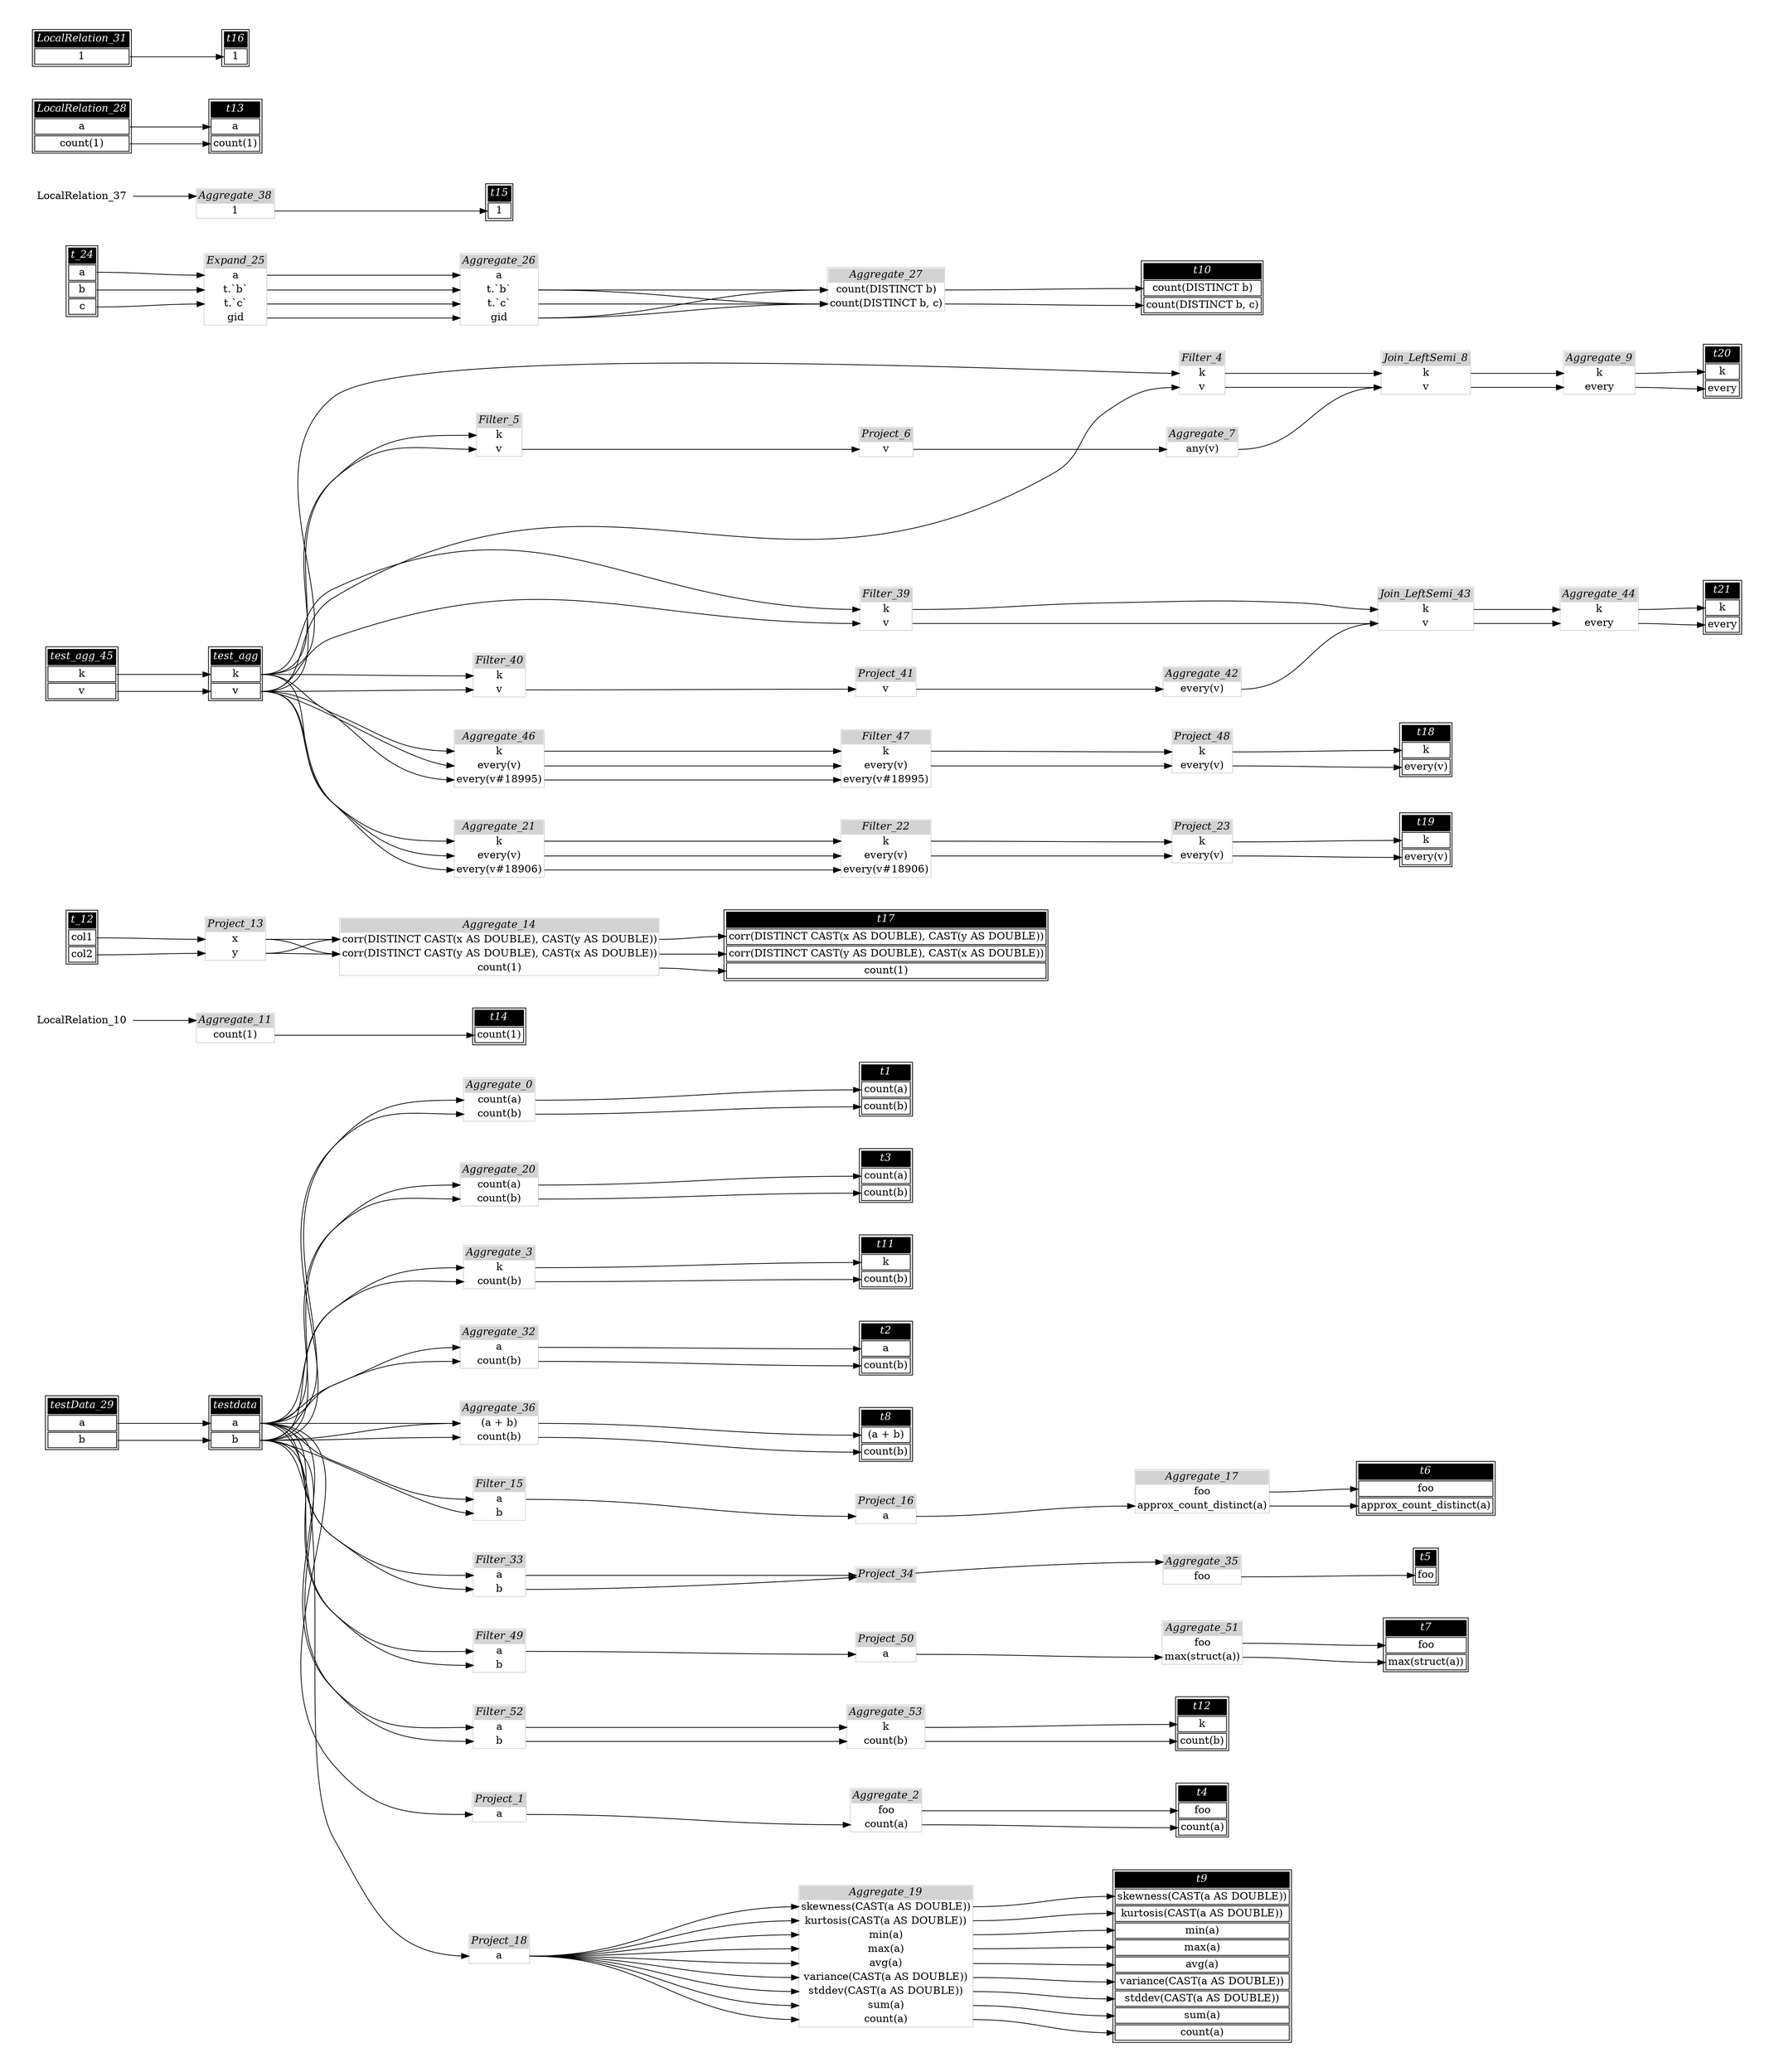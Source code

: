 // Automatically generated by SQLFlowTestSuite


digraph {
  graph [pad="0.5" nodesep="0.5" ranksep="1" fontname="Helvetica" rankdir=LR];
  node [shape=plaintext]

  
"Aggregate_0" [label=<
<table color="lightgray" border="1" cellborder="0" cellspacing="0">
  <tr><td bgcolor="lightgray" port="nodeName"><i>Aggregate_0</i></td></tr>
  <tr><td port="0">count(a)</td></tr>
<tr><td port="1">count(b)</td></tr>
</table>>];
       

"Aggregate_11" [label=<
<table color="lightgray" border="1" cellborder="0" cellspacing="0">
  <tr><td bgcolor="lightgray" port="nodeName"><i>Aggregate_11</i></td></tr>
  <tr><td port="0">count(1)</td></tr>
</table>>];
       

"Aggregate_14" [label=<
<table color="lightgray" border="1" cellborder="0" cellspacing="0">
  <tr><td bgcolor="lightgray" port="nodeName"><i>Aggregate_14</i></td></tr>
  <tr><td port="0">corr(DISTINCT CAST(x AS DOUBLE), CAST(y AS DOUBLE))</td></tr>
<tr><td port="1">corr(DISTINCT CAST(y AS DOUBLE), CAST(x AS DOUBLE))</td></tr>
<tr><td port="2">count(1)</td></tr>
</table>>];
       

"Aggregate_17" [label=<
<table color="lightgray" border="1" cellborder="0" cellspacing="0">
  <tr><td bgcolor="lightgray" port="nodeName"><i>Aggregate_17</i></td></tr>
  <tr><td port="0">foo</td></tr>
<tr><td port="1">approx_count_distinct(a)</td></tr>
</table>>];
       

"Aggregate_19" [label=<
<table color="lightgray" border="1" cellborder="0" cellspacing="0">
  <tr><td bgcolor="lightgray" port="nodeName"><i>Aggregate_19</i></td></tr>
  <tr><td port="0">skewness(CAST(a AS DOUBLE))</td></tr>
<tr><td port="1">kurtosis(CAST(a AS DOUBLE))</td></tr>
<tr><td port="2">min(a)</td></tr>
<tr><td port="3">max(a)</td></tr>
<tr><td port="4">avg(a)</td></tr>
<tr><td port="5">variance(CAST(a AS DOUBLE))</td></tr>
<tr><td port="6">stddev(CAST(a AS DOUBLE))</td></tr>
<tr><td port="7">sum(a)</td></tr>
<tr><td port="8">count(a)</td></tr>
</table>>];
       

"Aggregate_2" [label=<
<table color="lightgray" border="1" cellborder="0" cellspacing="0">
  <tr><td bgcolor="lightgray" port="nodeName"><i>Aggregate_2</i></td></tr>
  <tr><td port="0">foo</td></tr>
<tr><td port="1">count(a)</td></tr>
</table>>];
       

"Aggregate_20" [label=<
<table color="lightgray" border="1" cellborder="0" cellspacing="0">
  <tr><td bgcolor="lightgray" port="nodeName"><i>Aggregate_20</i></td></tr>
  <tr><td port="0">count(a)</td></tr>
<tr><td port="1">count(b)</td></tr>
</table>>];
       

"Aggregate_21" [label=<
<table color="lightgray" border="1" cellborder="0" cellspacing="0">
  <tr><td bgcolor="lightgray" port="nodeName"><i>Aggregate_21</i></td></tr>
  <tr><td port="0">k</td></tr>
<tr><td port="1">every(v)</td></tr>
<tr><td port="2">every(v#18906)</td></tr>
</table>>];
       

"Aggregate_26" [label=<
<table color="lightgray" border="1" cellborder="0" cellspacing="0">
  <tr><td bgcolor="lightgray" port="nodeName"><i>Aggregate_26</i></td></tr>
  <tr><td port="0">a</td></tr>
<tr><td port="1">t.`b`</td></tr>
<tr><td port="2">t.`c`</td></tr>
<tr><td port="3">gid</td></tr>
</table>>];
       

"Aggregate_27" [label=<
<table color="lightgray" border="1" cellborder="0" cellspacing="0">
  <tr><td bgcolor="lightgray" port="nodeName"><i>Aggregate_27</i></td></tr>
  <tr><td port="0">count(DISTINCT b)</td></tr>
<tr><td port="1">count(DISTINCT b, c)</td></tr>
</table>>];
       

"Aggregate_3" [label=<
<table color="lightgray" border="1" cellborder="0" cellspacing="0">
  <tr><td bgcolor="lightgray" port="nodeName"><i>Aggregate_3</i></td></tr>
  <tr><td port="0">k</td></tr>
<tr><td port="1">count(b)</td></tr>
</table>>];
       

"Aggregate_32" [label=<
<table color="lightgray" border="1" cellborder="0" cellspacing="0">
  <tr><td bgcolor="lightgray" port="nodeName"><i>Aggregate_32</i></td></tr>
  <tr><td port="0">a</td></tr>
<tr><td port="1">count(b)</td></tr>
</table>>];
       

"Aggregate_35" [label=<
<table color="lightgray" border="1" cellborder="0" cellspacing="0">
  <tr><td bgcolor="lightgray" port="nodeName"><i>Aggregate_35</i></td></tr>
  <tr><td port="0">foo</td></tr>
</table>>];
       

"Aggregate_36" [label=<
<table color="lightgray" border="1" cellborder="0" cellspacing="0">
  <tr><td bgcolor="lightgray" port="nodeName"><i>Aggregate_36</i></td></tr>
  <tr><td port="0">(a + b)</td></tr>
<tr><td port="1">count(b)</td></tr>
</table>>];
       

"Aggregate_38" [label=<
<table color="lightgray" border="1" cellborder="0" cellspacing="0">
  <tr><td bgcolor="lightgray" port="nodeName"><i>Aggregate_38</i></td></tr>
  <tr><td port="0">1</td></tr>
</table>>];
       

"Aggregate_42" [label=<
<table color="lightgray" border="1" cellborder="0" cellspacing="0">
  <tr><td bgcolor="lightgray" port="nodeName"><i>Aggregate_42</i></td></tr>
  <tr><td port="0">every(v)</td></tr>
</table>>];
       

"Aggregate_44" [label=<
<table color="lightgray" border="1" cellborder="0" cellspacing="0">
  <tr><td bgcolor="lightgray" port="nodeName"><i>Aggregate_44</i></td></tr>
  <tr><td port="0">k</td></tr>
<tr><td port="1">every</td></tr>
</table>>];
       

"Aggregate_46" [label=<
<table color="lightgray" border="1" cellborder="0" cellspacing="0">
  <tr><td bgcolor="lightgray" port="nodeName"><i>Aggregate_46</i></td></tr>
  <tr><td port="0">k</td></tr>
<tr><td port="1">every(v)</td></tr>
<tr><td port="2">every(v#18995)</td></tr>
</table>>];
       

"Aggregate_51" [label=<
<table color="lightgray" border="1" cellborder="0" cellspacing="0">
  <tr><td bgcolor="lightgray" port="nodeName"><i>Aggregate_51</i></td></tr>
  <tr><td port="0">foo</td></tr>
<tr><td port="1">max(struct(a))</td></tr>
</table>>];
       

"Aggregate_53" [label=<
<table color="lightgray" border="1" cellborder="0" cellspacing="0">
  <tr><td bgcolor="lightgray" port="nodeName"><i>Aggregate_53</i></td></tr>
  <tr><td port="0">k</td></tr>
<tr><td port="1">count(b)</td></tr>
</table>>];
       

"Aggregate_7" [label=<
<table color="lightgray" border="1" cellborder="0" cellspacing="0">
  <tr><td bgcolor="lightgray" port="nodeName"><i>Aggregate_7</i></td></tr>
  <tr><td port="0">any(v)</td></tr>
</table>>];
       

"Aggregate_9" [label=<
<table color="lightgray" border="1" cellborder="0" cellspacing="0">
  <tr><td bgcolor="lightgray" port="nodeName"><i>Aggregate_9</i></td></tr>
  <tr><td port="0">k</td></tr>
<tr><td port="1">every</td></tr>
</table>>];
       

"Expand_25" [label=<
<table color="lightgray" border="1" cellborder="0" cellspacing="0">
  <tr><td bgcolor="lightgray" port="nodeName"><i>Expand_25</i></td></tr>
  <tr><td port="0">a</td></tr>
<tr><td port="1">t.`b`</td></tr>
<tr><td port="2">t.`c`</td></tr>
<tr><td port="3">gid</td></tr>
</table>>];
       

"Filter_15" [label=<
<table color="lightgray" border="1" cellborder="0" cellspacing="0">
  <tr><td bgcolor="lightgray" port="nodeName"><i>Filter_15</i></td></tr>
  <tr><td port="0">a</td></tr>
<tr><td port="1">b</td></tr>
</table>>];
       

"Filter_22" [label=<
<table color="lightgray" border="1" cellborder="0" cellspacing="0">
  <tr><td bgcolor="lightgray" port="nodeName"><i>Filter_22</i></td></tr>
  <tr><td port="0">k</td></tr>
<tr><td port="1">every(v)</td></tr>
<tr><td port="2">every(v#18906)</td></tr>
</table>>];
       

"Filter_33" [label=<
<table color="lightgray" border="1" cellborder="0" cellspacing="0">
  <tr><td bgcolor="lightgray" port="nodeName"><i>Filter_33</i></td></tr>
  <tr><td port="0">a</td></tr>
<tr><td port="1">b</td></tr>
</table>>];
       

"Filter_39" [label=<
<table color="lightgray" border="1" cellborder="0" cellspacing="0">
  <tr><td bgcolor="lightgray" port="nodeName"><i>Filter_39</i></td></tr>
  <tr><td port="0">k</td></tr>
<tr><td port="1">v</td></tr>
</table>>];
       

"Filter_4" [label=<
<table color="lightgray" border="1" cellborder="0" cellspacing="0">
  <tr><td bgcolor="lightgray" port="nodeName"><i>Filter_4</i></td></tr>
  <tr><td port="0">k</td></tr>
<tr><td port="1">v</td></tr>
</table>>];
       

"Filter_40" [label=<
<table color="lightgray" border="1" cellborder="0" cellspacing="0">
  <tr><td bgcolor="lightgray" port="nodeName"><i>Filter_40</i></td></tr>
  <tr><td port="0">k</td></tr>
<tr><td port="1">v</td></tr>
</table>>];
       

"Filter_47" [label=<
<table color="lightgray" border="1" cellborder="0" cellspacing="0">
  <tr><td bgcolor="lightgray" port="nodeName"><i>Filter_47</i></td></tr>
  <tr><td port="0">k</td></tr>
<tr><td port="1">every(v)</td></tr>
<tr><td port="2">every(v#18995)</td></tr>
</table>>];
       

"Filter_49" [label=<
<table color="lightgray" border="1" cellborder="0" cellspacing="0">
  <tr><td bgcolor="lightgray" port="nodeName"><i>Filter_49</i></td></tr>
  <tr><td port="0">a</td></tr>
<tr><td port="1">b</td></tr>
</table>>];
       

"Filter_5" [label=<
<table color="lightgray" border="1" cellborder="0" cellspacing="0">
  <tr><td bgcolor="lightgray" port="nodeName"><i>Filter_5</i></td></tr>
  <tr><td port="0">k</td></tr>
<tr><td port="1">v</td></tr>
</table>>];
       

"Filter_52" [label=<
<table color="lightgray" border="1" cellborder="0" cellspacing="0">
  <tr><td bgcolor="lightgray" port="nodeName"><i>Filter_52</i></td></tr>
  <tr><td port="0">a</td></tr>
<tr><td port="1">b</td></tr>
</table>>];
       

"Join_LeftSemi_43" [label=<
<table color="lightgray" border="1" cellborder="0" cellspacing="0">
  <tr><td bgcolor="lightgray" port="nodeName"><i>Join_LeftSemi_43</i></td></tr>
  <tr><td port="0">k</td></tr>
<tr><td port="1">v</td></tr>
</table>>];
       

"Join_LeftSemi_8" [label=<
<table color="lightgray" border="1" cellborder="0" cellspacing="0">
  <tr><td bgcolor="lightgray" port="nodeName"><i>Join_LeftSemi_8</i></td></tr>
  <tr><td port="0">k</td></tr>
<tr><td port="1">v</td></tr>
</table>>];
       

"LocalRelation_28" [color="black" label=<
<table>
  <tr><td bgcolor="black" port="nodeName"><i><font color="white">LocalRelation_28</font></i></td></tr>
  <tr><td port="0">a</td></tr>
<tr><td port="1">count(1)</td></tr>
</table>>];
       

"LocalRelation_31" [color="black" label=<
<table>
  <tr><td bgcolor="black" port="nodeName"><i><font color="white">LocalRelation_31</font></i></td></tr>
  <tr><td port="0">1</td></tr>
</table>>];
       

"Project_1" [label=<
<table color="lightgray" border="1" cellborder="0" cellspacing="0">
  <tr><td bgcolor="lightgray" port="nodeName"><i>Project_1</i></td></tr>
  <tr><td port="0">a</td></tr>
</table>>];
       

"Project_13" [label=<
<table color="lightgray" border="1" cellborder="0" cellspacing="0">
  <tr><td bgcolor="lightgray" port="nodeName"><i>Project_13</i></td></tr>
  <tr><td port="0">x</td></tr>
<tr><td port="1">y</td></tr>
</table>>];
       

"Project_16" [label=<
<table color="lightgray" border="1" cellborder="0" cellspacing="0">
  <tr><td bgcolor="lightgray" port="nodeName"><i>Project_16</i></td></tr>
  <tr><td port="0">a</td></tr>
</table>>];
       

"Project_18" [label=<
<table color="lightgray" border="1" cellborder="0" cellspacing="0">
  <tr><td bgcolor="lightgray" port="nodeName"><i>Project_18</i></td></tr>
  <tr><td port="0">a</td></tr>
</table>>];
       

"Project_23" [label=<
<table color="lightgray" border="1" cellborder="0" cellspacing="0">
  <tr><td bgcolor="lightgray" port="nodeName"><i>Project_23</i></td></tr>
  <tr><td port="0">k</td></tr>
<tr><td port="1">every(v)</td></tr>
</table>>];
       

"Project_34" [label=<
<table color="lightgray" border="1" cellborder="0" cellspacing="0">
  <tr><td bgcolor="lightgray" port="nodeName"><i>Project_34</i></td></tr>
  
</table>>];
       

"Project_41" [label=<
<table color="lightgray" border="1" cellborder="0" cellspacing="0">
  <tr><td bgcolor="lightgray" port="nodeName"><i>Project_41</i></td></tr>
  <tr><td port="0">v</td></tr>
</table>>];
       

"Project_48" [label=<
<table color="lightgray" border="1" cellborder="0" cellspacing="0">
  <tr><td bgcolor="lightgray" port="nodeName"><i>Project_48</i></td></tr>
  <tr><td port="0">k</td></tr>
<tr><td port="1">every(v)</td></tr>
</table>>];
       

"Project_50" [label=<
<table color="lightgray" border="1" cellborder="0" cellspacing="0">
  <tr><td bgcolor="lightgray" port="nodeName"><i>Project_50</i></td></tr>
  <tr><td port="0">a</td></tr>
</table>>];
       

"Project_6" [label=<
<table color="lightgray" border="1" cellborder="0" cellspacing="0">
  <tr><td bgcolor="lightgray" port="nodeName"><i>Project_6</i></td></tr>
  <tr><td port="0">v</td></tr>
</table>>];
       

"t1" [color="black" label=<
<table>
  <tr><td bgcolor="black" port="nodeName"><i><font color="white">t1</font></i></td></tr>
  <tr><td port="0">count(a)</td></tr>
<tr><td port="1">count(b)</td></tr>
</table>>];
       

"t10" [color="black" label=<
<table>
  <tr><td bgcolor="black" port="nodeName"><i><font color="white">t10</font></i></td></tr>
  <tr><td port="0">count(DISTINCT b)</td></tr>
<tr><td port="1">count(DISTINCT b, c)</td></tr>
</table>>];
       

"t11" [color="black" label=<
<table>
  <tr><td bgcolor="black" port="nodeName"><i><font color="white">t11</font></i></td></tr>
  <tr><td port="0">k</td></tr>
<tr><td port="1">count(b)</td></tr>
</table>>];
       

"t12" [color="black" label=<
<table>
  <tr><td bgcolor="black" port="nodeName"><i><font color="white">t12</font></i></td></tr>
  <tr><td port="0">k</td></tr>
<tr><td port="1">count(b)</td></tr>
</table>>];
       

"t13" [color="black" label=<
<table>
  <tr><td bgcolor="black" port="nodeName"><i><font color="white">t13</font></i></td></tr>
  <tr><td port="0">a</td></tr>
<tr><td port="1">count(1)</td></tr>
</table>>];
       

"t14" [color="black" label=<
<table>
  <tr><td bgcolor="black" port="nodeName"><i><font color="white">t14</font></i></td></tr>
  <tr><td port="0">count(1)</td></tr>
</table>>];
       

"t15" [color="black" label=<
<table>
  <tr><td bgcolor="black" port="nodeName"><i><font color="white">t15</font></i></td></tr>
  <tr><td port="0">1</td></tr>
</table>>];
       

"t16" [color="black" label=<
<table>
  <tr><td bgcolor="black" port="nodeName"><i><font color="white">t16</font></i></td></tr>
  <tr><td port="0">1</td></tr>
</table>>];
       

"t17" [color="black" label=<
<table>
  <tr><td bgcolor="black" port="nodeName"><i><font color="white">t17</font></i></td></tr>
  <tr><td port="0">corr(DISTINCT CAST(x AS DOUBLE), CAST(y AS DOUBLE))</td></tr>
<tr><td port="1">corr(DISTINCT CAST(y AS DOUBLE), CAST(x AS DOUBLE))</td></tr>
<tr><td port="2">count(1)</td></tr>
</table>>];
       

"t18" [color="black" label=<
<table>
  <tr><td bgcolor="black" port="nodeName"><i><font color="white">t18</font></i></td></tr>
  <tr><td port="0">k</td></tr>
<tr><td port="1">every(v)</td></tr>
</table>>];
       

"t19" [color="black" label=<
<table>
  <tr><td bgcolor="black" port="nodeName"><i><font color="white">t19</font></i></td></tr>
  <tr><td port="0">k</td></tr>
<tr><td port="1">every(v)</td></tr>
</table>>];
       

"t2" [color="black" label=<
<table>
  <tr><td bgcolor="black" port="nodeName"><i><font color="white">t2</font></i></td></tr>
  <tr><td port="0">a</td></tr>
<tr><td port="1">count(b)</td></tr>
</table>>];
       

"t20" [color="black" label=<
<table>
  <tr><td bgcolor="black" port="nodeName"><i><font color="white">t20</font></i></td></tr>
  <tr><td port="0">k</td></tr>
<tr><td port="1">every</td></tr>
</table>>];
       

"t21" [color="black" label=<
<table>
  <tr><td bgcolor="black" port="nodeName"><i><font color="white">t21</font></i></td></tr>
  <tr><td port="0">k</td></tr>
<tr><td port="1">every</td></tr>
</table>>];
       

"t3" [color="black" label=<
<table>
  <tr><td bgcolor="black" port="nodeName"><i><font color="white">t3</font></i></td></tr>
  <tr><td port="0">count(a)</td></tr>
<tr><td port="1">count(b)</td></tr>
</table>>];
       

"t4" [color="black" label=<
<table>
  <tr><td bgcolor="black" port="nodeName"><i><font color="white">t4</font></i></td></tr>
  <tr><td port="0">foo</td></tr>
<tr><td port="1">count(a)</td></tr>
</table>>];
       

"t5" [color="black" label=<
<table>
  <tr><td bgcolor="black" port="nodeName"><i><font color="white">t5</font></i></td></tr>
  <tr><td port="0">foo</td></tr>
</table>>];
       

"t6" [color="black" label=<
<table>
  <tr><td bgcolor="black" port="nodeName"><i><font color="white">t6</font></i></td></tr>
  <tr><td port="0">foo</td></tr>
<tr><td port="1">approx_count_distinct(a)</td></tr>
</table>>];
       

"t7" [color="black" label=<
<table>
  <tr><td bgcolor="black" port="nodeName"><i><font color="white">t7</font></i></td></tr>
  <tr><td port="0">foo</td></tr>
<tr><td port="1">max(struct(a))</td></tr>
</table>>];
       

"t8" [color="black" label=<
<table>
  <tr><td bgcolor="black" port="nodeName"><i><font color="white">t8</font></i></td></tr>
  <tr><td port="0">(a + b)</td></tr>
<tr><td port="1">count(b)</td></tr>
</table>>];
       

"t9" [color="black" label=<
<table>
  <tr><td bgcolor="black" port="nodeName"><i><font color="white">t9</font></i></td></tr>
  <tr><td port="0">skewness(CAST(a AS DOUBLE))</td></tr>
<tr><td port="1">kurtosis(CAST(a AS DOUBLE))</td></tr>
<tr><td port="2">min(a)</td></tr>
<tr><td port="3">max(a)</td></tr>
<tr><td port="4">avg(a)</td></tr>
<tr><td port="5">variance(CAST(a AS DOUBLE))</td></tr>
<tr><td port="6">stddev(CAST(a AS DOUBLE))</td></tr>
<tr><td port="7">sum(a)</td></tr>
<tr><td port="8">count(a)</td></tr>
</table>>];
       

"t_12" [color="black" label=<
<table>
  <tr><td bgcolor="black" port="nodeName"><i><font color="white">t_12</font></i></td></tr>
  <tr><td port="0">col1</td></tr>
<tr><td port="1">col2</td></tr>
</table>>];
       

"t_24" [color="black" label=<
<table>
  <tr><td bgcolor="black" port="nodeName"><i><font color="white">t_24</font></i></td></tr>
  <tr><td port="0">a</td></tr>
<tr><td port="1">b</td></tr>
<tr><td port="2">c</td></tr>
</table>>];
       

"testData_29" [color="black" label=<
<table>
  <tr><td bgcolor="black" port="nodeName"><i><font color="white">testData_29</font></i></td></tr>
  <tr><td port="0">a</td></tr>
<tr><td port="1">b</td></tr>
</table>>];
       

"test_agg" [color="black" label=<
<table>
  <tr><td bgcolor="black" port="nodeName"><i><font color="white">test_agg</font></i></td></tr>
  <tr><td port="0">k</td></tr>
<tr><td port="1">v</td></tr>
</table>>];
       

"test_agg_45" [color="black" label=<
<table>
  <tr><td bgcolor="black" port="nodeName"><i><font color="white">test_agg_45</font></i></td></tr>
  <tr><td port="0">k</td></tr>
<tr><td port="1">v</td></tr>
</table>>];
       

"testdata" [color="black" label=<
<table>
  <tr><td bgcolor="black" port="nodeName"><i><font color="white">testdata</font></i></td></tr>
  <tr><td port="0">a</td></tr>
<tr><td port="1">b</td></tr>
</table>>];
       
  "Aggregate_0":0 -> "t1":0;
"Aggregate_0":1 -> "t1":1;
"Aggregate_11":0 -> "t14":0;
"Aggregate_14":0 -> "t17":0;
"Aggregate_14":1 -> "t17":1;
"Aggregate_14":2 -> "t17":2;
"Aggregate_17":0 -> "t6":0;
"Aggregate_17":1 -> "t6":1;
"Aggregate_19":0 -> "t9":0;
"Aggregate_19":1 -> "t9":1;
"Aggregate_19":2 -> "t9":2;
"Aggregate_19":3 -> "t9":3;
"Aggregate_19":4 -> "t9":4;
"Aggregate_19":5 -> "t9":5;
"Aggregate_19":6 -> "t9":6;
"Aggregate_19":7 -> "t9":7;
"Aggregate_19":8 -> "t9":8;
"Aggregate_2":0 -> "t4":0;
"Aggregate_2":1 -> "t4":1;
"Aggregate_20":0 -> "t3":0;
"Aggregate_20":1 -> "t3":1;
"Aggregate_21":0 -> "Filter_22":0;
"Aggregate_21":1 -> "Filter_22":1;
"Aggregate_21":2 -> "Filter_22":2;
"Aggregate_26":1 -> "Aggregate_27":0;
"Aggregate_26":1 -> "Aggregate_27":1;
"Aggregate_26":2 -> "Aggregate_27":1;
"Aggregate_26":3 -> "Aggregate_27":0;
"Aggregate_26":3 -> "Aggregate_27":1;
"Aggregate_27":0 -> "t10":0;
"Aggregate_27":1 -> "t10":1;
"Aggregate_3":0 -> "t11":0;
"Aggregate_3":1 -> "t11":1;
"Aggregate_32":0 -> "t2":0;
"Aggregate_32":1 -> "t2":1;
"Aggregate_35":0 -> "t5":0;
"Aggregate_36":0 -> "t8":0;
"Aggregate_36":1 -> "t8":1;
"Aggregate_38":0 -> "t15":0;
"Aggregate_42":0 -> "Join_LeftSemi_43":1;
"Aggregate_44":0 -> "t21":0;
"Aggregate_44":1 -> "t21":1;
"Aggregate_46":0 -> "Filter_47":0;
"Aggregate_46":1 -> "Filter_47":1;
"Aggregate_46":2 -> "Filter_47":2;
"Aggregate_51":0 -> "t7":0;
"Aggregate_51":1 -> "t7":1;
"Aggregate_53":0 -> "t12":0;
"Aggregate_53":1 -> "t12":1;
"Aggregate_7":0 -> "Join_LeftSemi_8":1;
"Aggregate_9":0 -> "t20":0;
"Aggregate_9":1 -> "t20":1;
"Expand_25":0 -> "Aggregate_26":0;
"Expand_25":1 -> "Aggregate_26":1;
"Expand_25":2 -> "Aggregate_26":2;
"Expand_25":3 -> "Aggregate_26":3;
"Filter_15":0 -> "Project_16":0;
"Filter_22":0 -> "Project_23":0;
"Filter_22":1 -> "Project_23":1;
"Filter_33":0 -> "Project_34":nodeName
"Filter_33":1 -> "Project_34":nodeName
"Filter_39":0 -> "Join_LeftSemi_43":0;
"Filter_39":1 -> "Join_LeftSemi_43":1;
"Filter_4":0 -> "Join_LeftSemi_8":0;
"Filter_4":1 -> "Join_LeftSemi_8":1;
"Filter_40":1 -> "Project_41":0;
"Filter_47":0 -> "Project_48":0;
"Filter_47":1 -> "Project_48":1;
"Filter_49":0 -> "Project_50":0;
"Filter_5":1 -> "Project_6":0;
"Filter_52":0 -> "Aggregate_53":0;
"Filter_52":1 -> "Aggregate_53":1;
"Join_LeftSemi_43":0 -> "Aggregate_44":0;
"Join_LeftSemi_43":1 -> "Aggregate_44":1;
"Join_LeftSemi_8":0 -> "Aggregate_9":0;
"Join_LeftSemi_8":1 -> "Aggregate_9":1;
"LocalRelation_10":nodeName -> "Aggregate_11":nodeName
"LocalRelation_28":0 -> "t13":0;
"LocalRelation_28":1 -> "t13":1;
"LocalRelation_31":0 -> "t16":0;
"LocalRelation_37":nodeName -> "Aggregate_38":nodeName
"Project_1":0 -> "Aggregate_2":1;
"Project_13":0 -> "Aggregate_14":0;
"Project_13":0 -> "Aggregate_14":1;
"Project_13":1 -> "Aggregate_14":0;
"Project_13":1 -> "Aggregate_14":1;
"Project_16":0 -> "Aggregate_17":1;
"Project_18":0 -> "Aggregate_19":0;
"Project_18":0 -> "Aggregate_19":1;
"Project_18":0 -> "Aggregate_19":2;
"Project_18":0 -> "Aggregate_19":3;
"Project_18":0 -> "Aggregate_19":4;
"Project_18":0 -> "Aggregate_19":5;
"Project_18":0 -> "Aggregate_19":6;
"Project_18":0 -> "Aggregate_19":7;
"Project_18":0 -> "Aggregate_19":8;
"Project_23":0 -> "t19":0;
"Project_23":1 -> "t19":1;
"Project_34":nodeName -> "Aggregate_35":nodeName
"Project_41":0 -> "Aggregate_42":0;
"Project_48":0 -> "t18":0;
"Project_48":1 -> "t18":1;
"Project_50":0 -> "Aggregate_51":1;
"Project_6":0 -> "Aggregate_7":0;
"t_12":0 -> "Project_13":0;
"t_12":1 -> "Project_13":1;
"t_24":0 -> "Expand_25":0;
"t_24":1 -> "Expand_25":1;
"t_24":2 -> "Expand_25":2;
"testData_29":0 -> "testdata":0;
"testData_29":1 -> "testdata":1;
"test_agg":0 -> "Aggregate_21":0;
"test_agg":0 -> "Aggregate_46":0;
"test_agg":0 -> "Filter_39":0;
"test_agg":0 -> "Filter_4":0;
"test_agg":0 -> "Filter_40":0;
"test_agg":0 -> "Filter_5":0;
"test_agg":1 -> "Aggregate_21":1;
"test_agg":1 -> "Aggregate_21":2;
"test_agg":1 -> "Aggregate_46":1;
"test_agg":1 -> "Aggregate_46":2;
"test_agg":1 -> "Filter_39":1;
"test_agg":1 -> "Filter_4":1;
"test_agg":1 -> "Filter_40":1;
"test_agg":1 -> "Filter_5":1;
"test_agg_45":0 -> "test_agg":0;
"test_agg_45":1 -> "test_agg":1;
"testdata":0 -> "Aggregate_0":0;
"testdata":0 -> "Aggregate_20":0;
"testdata":0 -> "Aggregate_3":0;
"testdata":0 -> "Aggregate_32":0;
"testdata":0 -> "Aggregate_36":0;
"testdata":0 -> "Filter_15":0;
"testdata":0 -> "Filter_33":0;
"testdata":0 -> "Filter_49":0;
"testdata":0 -> "Filter_52":0;
"testdata":0 -> "Project_1":0;
"testdata":0 -> "Project_18":0;
"testdata":1 -> "Aggregate_0":1;
"testdata":1 -> "Aggregate_20":1;
"testdata":1 -> "Aggregate_3":1;
"testdata":1 -> "Aggregate_32":1;
"testdata":1 -> "Aggregate_36":0;
"testdata":1 -> "Aggregate_36":1;
"testdata":1 -> "Filter_15":1;
"testdata":1 -> "Filter_33":1;
"testdata":1 -> "Filter_49":1;
"testdata":1 -> "Filter_52":1;
}
       